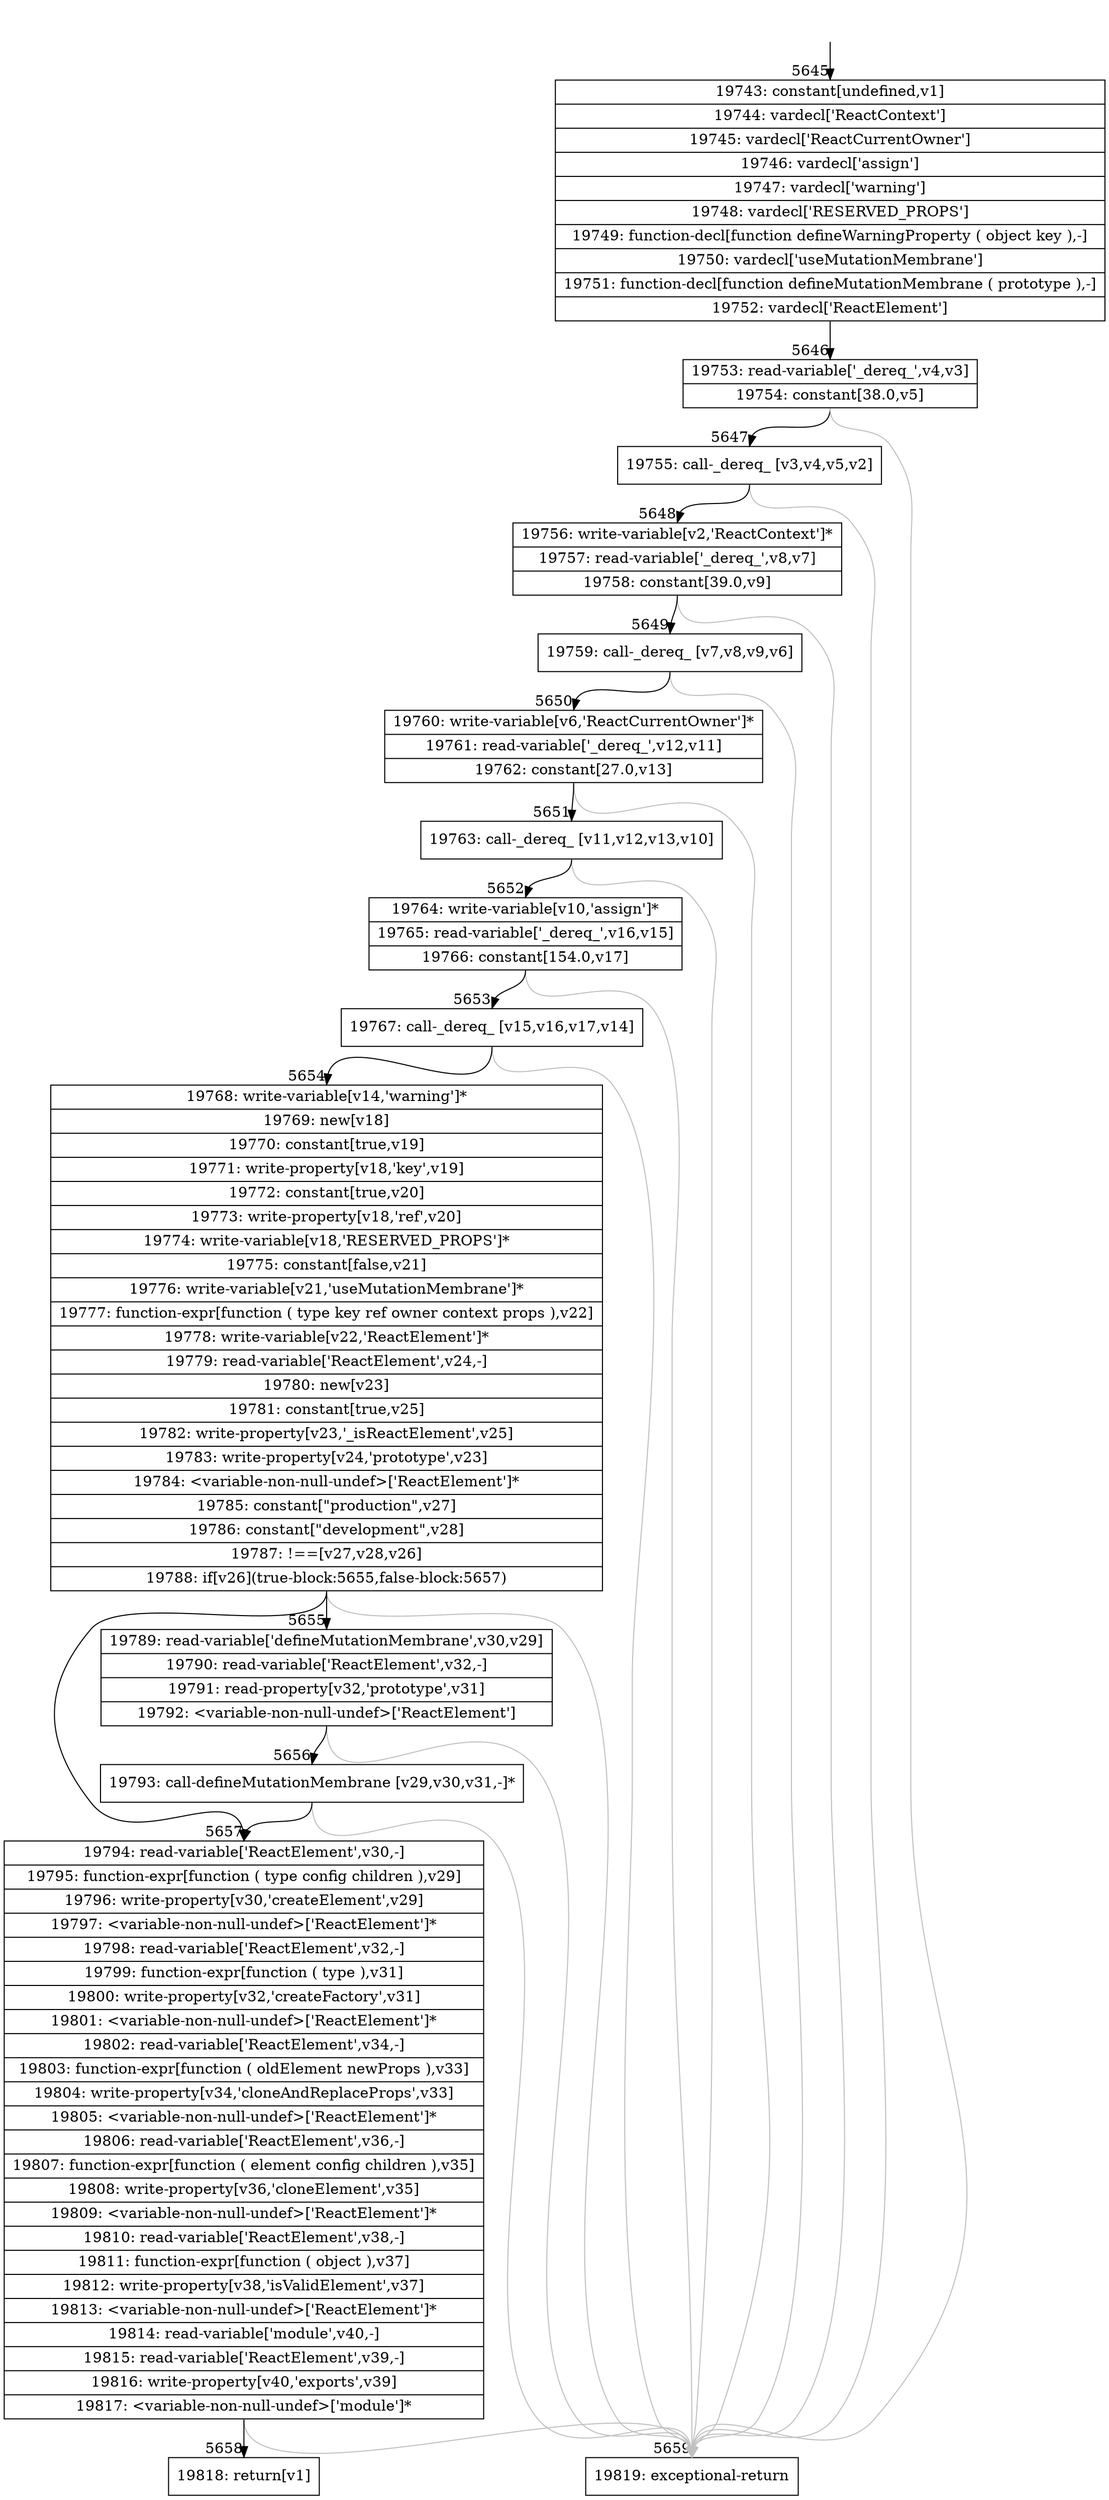 digraph {
rankdir="TD"
BB_entry370[shape=none,label=""];
BB_entry370 -> BB5645 [tailport=s, headport=n, headlabel="    5645"]
BB5645 [shape=record label="{19743: constant[undefined,v1]|19744: vardecl['ReactContext']|19745: vardecl['ReactCurrentOwner']|19746: vardecl['assign']|19747: vardecl['warning']|19748: vardecl['RESERVED_PROPS']|19749: function-decl[function defineWarningProperty ( object key ),-]|19750: vardecl['useMutationMembrane']|19751: function-decl[function defineMutationMembrane ( prototype ),-]|19752: vardecl['ReactElement']}" ] 
BB5645 -> BB5646 [tailport=s, headport=n, headlabel="      5646"]
BB5646 [shape=record label="{19753: read-variable['_dereq_',v4,v3]|19754: constant[38.0,v5]}" ] 
BB5646 -> BB5647 [tailport=s, headport=n, headlabel="      5647"]
BB5646 -> BB5659 [tailport=s, headport=n, color=gray, headlabel="      5659"]
BB5647 [shape=record label="{19755: call-_dereq_ [v3,v4,v5,v2]}" ] 
BB5647 -> BB5648 [tailport=s, headport=n, headlabel="      5648"]
BB5647 -> BB5659 [tailport=s, headport=n, color=gray]
BB5648 [shape=record label="{19756: write-variable[v2,'ReactContext']*|19757: read-variable['_dereq_',v8,v7]|19758: constant[39.0,v9]}" ] 
BB5648 -> BB5649 [tailport=s, headport=n, headlabel="      5649"]
BB5648 -> BB5659 [tailport=s, headport=n, color=gray]
BB5649 [shape=record label="{19759: call-_dereq_ [v7,v8,v9,v6]}" ] 
BB5649 -> BB5650 [tailport=s, headport=n, headlabel="      5650"]
BB5649 -> BB5659 [tailport=s, headport=n, color=gray]
BB5650 [shape=record label="{19760: write-variable[v6,'ReactCurrentOwner']*|19761: read-variable['_dereq_',v12,v11]|19762: constant[27.0,v13]}" ] 
BB5650 -> BB5651 [tailport=s, headport=n, headlabel="      5651"]
BB5650 -> BB5659 [tailport=s, headport=n, color=gray]
BB5651 [shape=record label="{19763: call-_dereq_ [v11,v12,v13,v10]}" ] 
BB5651 -> BB5652 [tailport=s, headport=n, headlabel="      5652"]
BB5651 -> BB5659 [tailport=s, headport=n, color=gray]
BB5652 [shape=record label="{19764: write-variable[v10,'assign']*|19765: read-variable['_dereq_',v16,v15]|19766: constant[154.0,v17]}" ] 
BB5652 -> BB5653 [tailport=s, headport=n, headlabel="      5653"]
BB5652 -> BB5659 [tailport=s, headport=n, color=gray]
BB5653 [shape=record label="{19767: call-_dereq_ [v15,v16,v17,v14]}" ] 
BB5653 -> BB5654 [tailport=s, headport=n, headlabel="      5654"]
BB5653 -> BB5659 [tailport=s, headport=n, color=gray]
BB5654 [shape=record label="{19768: write-variable[v14,'warning']*|19769: new[v18]|19770: constant[true,v19]|19771: write-property[v18,'key',v19]|19772: constant[true,v20]|19773: write-property[v18,'ref',v20]|19774: write-variable[v18,'RESERVED_PROPS']*|19775: constant[false,v21]|19776: write-variable[v21,'useMutationMembrane']*|19777: function-expr[function ( type key ref owner context props ),v22]|19778: write-variable[v22,'ReactElement']*|19779: read-variable['ReactElement',v24,-]|19780: new[v23]|19781: constant[true,v25]|19782: write-property[v23,'_isReactElement',v25]|19783: write-property[v24,'prototype',v23]|19784: \<variable-non-null-undef\>['ReactElement']*|19785: constant[\"production\",v27]|19786: constant[\"development\",v28]|19787: !==[v27,v28,v26]|19788: if[v26](true-block:5655,false-block:5657)}" ] 
BB5654 -> BB5655 [tailport=s, headport=n, headlabel="      5655"]
BB5654 -> BB5657 [tailport=s, headport=n, headlabel="      5657"]
BB5654 -> BB5659 [tailport=s, headport=n, color=gray]
BB5655 [shape=record label="{19789: read-variable['defineMutationMembrane',v30,v29]|19790: read-variable['ReactElement',v32,-]|19791: read-property[v32,'prototype',v31]|19792: \<variable-non-null-undef\>['ReactElement']}" ] 
BB5655 -> BB5656 [tailport=s, headport=n, headlabel="      5656"]
BB5655 -> BB5659 [tailport=s, headport=n, color=gray]
BB5656 [shape=record label="{19793: call-defineMutationMembrane [v29,v30,v31,-]*}" ] 
BB5656 -> BB5657 [tailport=s, headport=n]
BB5656 -> BB5659 [tailport=s, headport=n, color=gray]
BB5657 [shape=record label="{19794: read-variable['ReactElement',v30,-]|19795: function-expr[function ( type config children ),v29]|19796: write-property[v30,'createElement',v29]|19797: \<variable-non-null-undef\>['ReactElement']*|19798: read-variable['ReactElement',v32,-]|19799: function-expr[function ( type ),v31]|19800: write-property[v32,'createFactory',v31]|19801: \<variable-non-null-undef\>['ReactElement']*|19802: read-variable['ReactElement',v34,-]|19803: function-expr[function ( oldElement newProps ),v33]|19804: write-property[v34,'cloneAndReplaceProps',v33]|19805: \<variable-non-null-undef\>['ReactElement']*|19806: read-variable['ReactElement',v36,-]|19807: function-expr[function ( element config children ),v35]|19808: write-property[v36,'cloneElement',v35]|19809: \<variable-non-null-undef\>['ReactElement']*|19810: read-variable['ReactElement',v38,-]|19811: function-expr[function ( object ),v37]|19812: write-property[v38,'isValidElement',v37]|19813: \<variable-non-null-undef\>['ReactElement']*|19814: read-variable['module',v40,-]|19815: read-variable['ReactElement',v39,-]|19816: write-property[v40,'exports',v39]|19817: \<variable-non-null-undef\>['module']*}" ] 
BB5657 -> BB5658 [tailport=s, headport=n, headlabel="      5658"]
BB5657 -> BB5659 [tailport=s, headport=n, color=gray]
BB5658 [shape=record label="{19818: return[v1]}" ] 
BB5659 [shape=record label="{19819: exceptional-return}" ] 
//#$~ 10103
}
